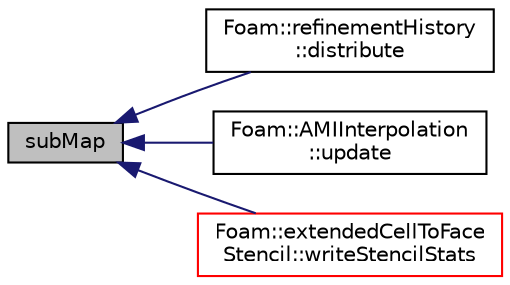 digraph "subMap"
{
  bgcolor="transparent";
  edge [fontname="Helvetica",fontsize="10",labelfontname="Helvetica",labelfontsize="10"];
  node [fontname="Helvetica",fontsize="10",shape=record];
  rankdir="LR";
  Node1 [label="subMap",height=0.2,width=0.4,color="black", fillcolor="grey75", style="filled", fontcolor="black"];
  Node1 -> Node2 [dir="back",color="midnightblue",fontsize="10",style="solid",fontname="Helvetica"];
  Node2 [label="Foam::refinementHistory\l::distribute",height=0.2,width=0.4,color="black",URL="$a02101.html#a6be2dc3eb1d541aeb83ee0a2adcc0556",tooltip="Update local numbering for mesh redistribution. "];
  Node1 -> Node3 [dir="back",color="midnightblue",fontsize="10",style="solid",fontname="Helvetica"];
  Node3 [label="Foam::AMIInterpolation\l::update",height=0.2,width=0.4,color="black",URL="$a00045.html#a92b6850defc60d6e032247c9bfe8d9bf",tooltip="Update addressing and weights. "];
  Node1 -> Node4 [dir="back",color="midnightblue",fontsize="10",style="solid",fontname="Helvetica"];
  Node4 [label="Foam::extendedCellToFace\lStencil::writeStencilStats",height=0.2,width=0.4,color="red",URL="$a00690.html#a806d1632a9bcbd268b64e4bf3b6e3c7d",tooltip="Write some statistics about stencil. "];
}
